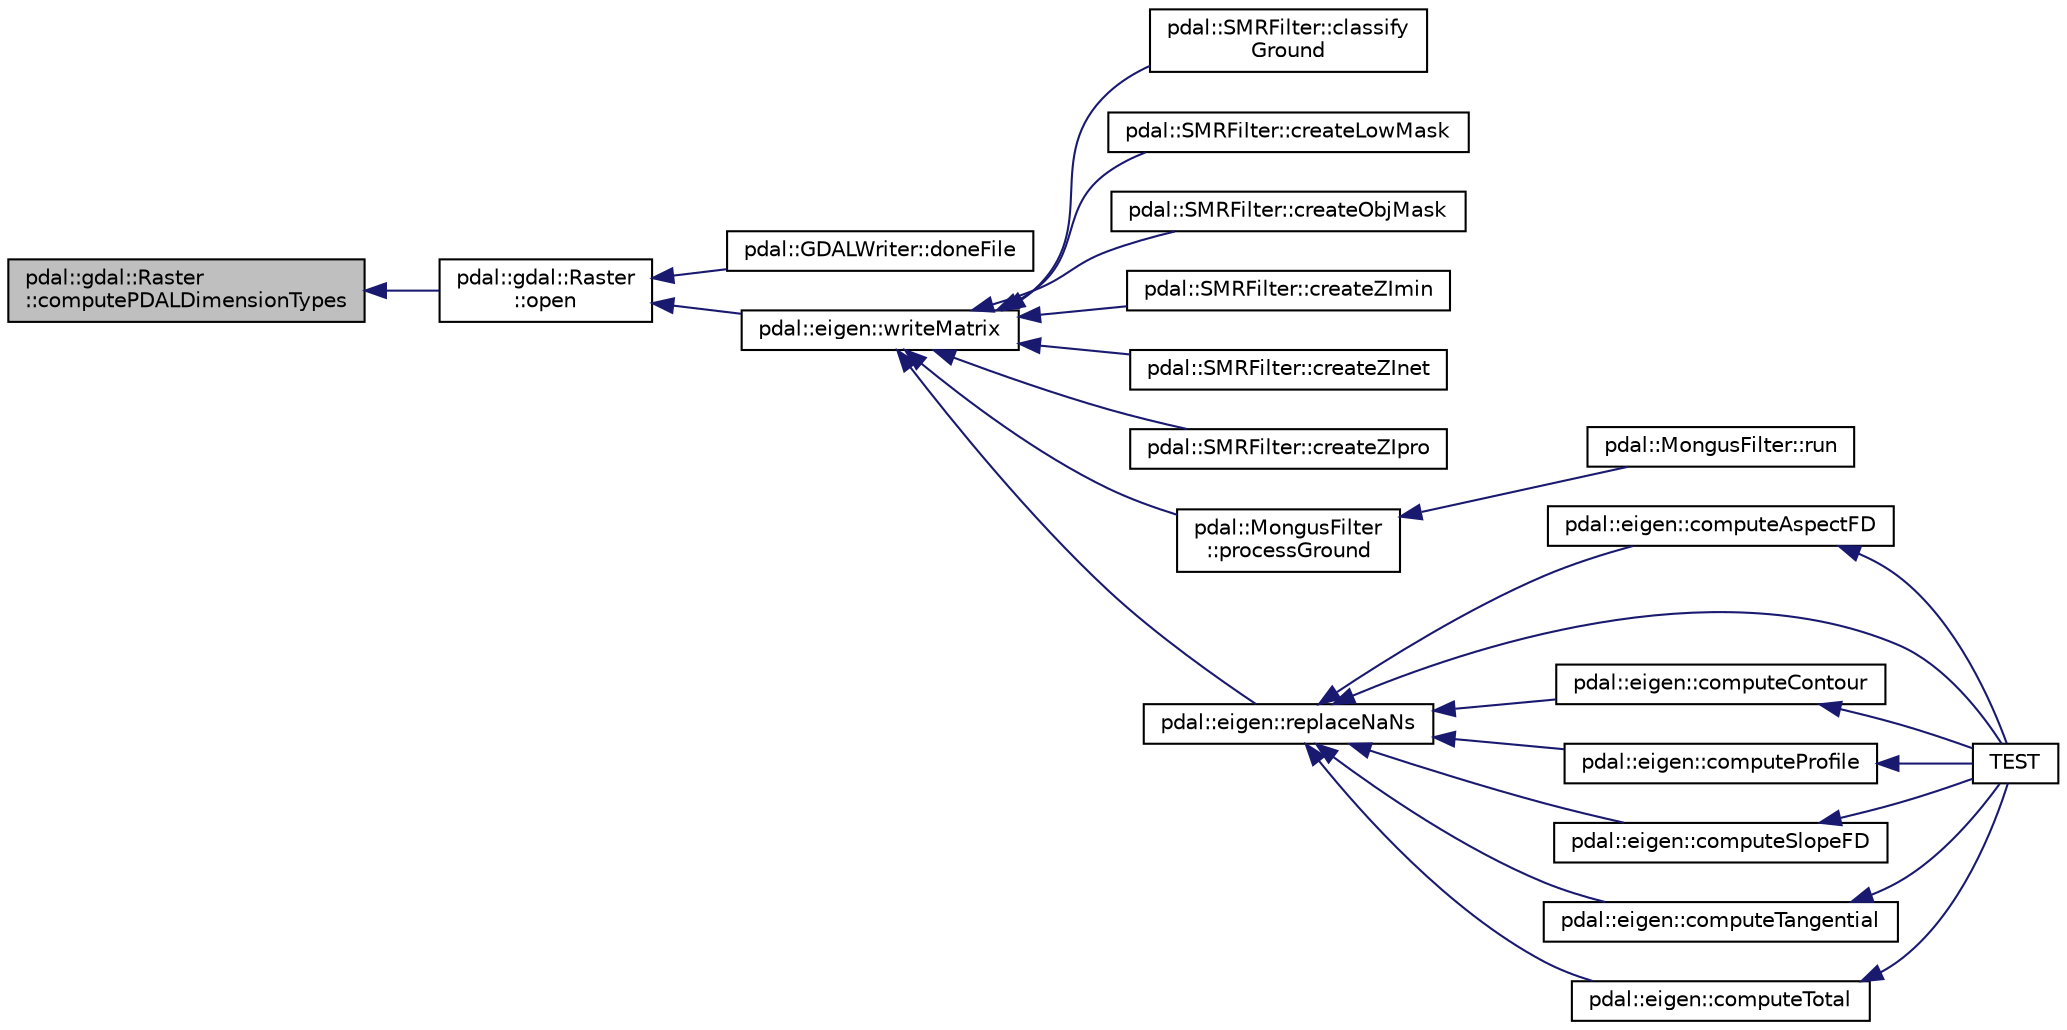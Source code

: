 digraph "pdal::gdal::Raster::computePDALDimensionTypes"
{
  edge [fontname="Helvetica",fontsize="10",labelfontname="Helvetica",labelfontsize="10"];
  node [fontname="Helvetica",fontsize="10",shape=record];
  rankdir="LR";
  Node1 [label="pdal::gdal::Raster\l::computePDALDimensionTypes",height=0.2,width=0.4,color="black", fillcolor="grey75", style="filled", fontcolor="black"];
  Node1 -> Node2 [dir="back",color="midnightblue",fontsize="10",style="solid",fontname="Helvetica"];
  Node2 [label="pdal::gdal::Raster\l::open",height=0.2,width=0.4,color="black", fillcolor="white", style="filled",URL="$classpdal_1_1gdal_1_1Raster.html#a786f113aff9d7035013ecb452453c63f"];
  Node2 -> Node3 [dir="back",color="midnightblue",fontsize="10",style="solid",fontname="Helvetica"];
  Node3 [label="pdal::GDALWriter::doneFile",height=0.2,width=0.4,color="black", fillcolor="white", style="filled",URL="$classpdal_1_1GDALWriter.html#a573d3b003eeed1128d4c87fd62eb409b"];
  Node2 -> Node4 [dir="back",color="midnightblue",fontsize="10",style="solid",fontname="Helvetica"];
  Node4 [label="pdal::eigen::writeMatrix",height=0.2,width=0.4,color="black", fillcolor="white", style="filled",URL="$namespacepdal_1_1eigen.html#a8c61c44faa1808c232cad3aaa7076761"];
  Node4 -> Node5 [dir="back",color="midnightblue",fontsize="10",style="solid",fontname="Helvetica"];
  Node5 [label="pdal::SMRFilter::classify\lGround",height=0.2,width=0.4,color="black", fillcolor="white", style="filled",URL="$classpdal_1_1SMRFilter.html#a29fbc87981c5a2301557e006d4fe67e9"];
  Node4 -> Node6 [dir="back",color="midnightblue",fontsize="10",style="solid",fontname="Helvetica"];
  Node6 [label="pdal::SMRFilter::createLowMask",height=0.2,width=0.4,color="black", fillcolor="white", style="filled",URL="$classpdal_1_1SMRFilter.html#aeff24acfb898a12573e781191af5dc41"];
  Node4 -> Node7 [dir="back",color="midnightblue",fontsize="10",style="solid",fontname="Helvetica"];
  Node7 [label="pdal::SMRFilter::createObjMask",height=0.2,width=0.4,color="black", fillcolor="white", style="filled",URL="$classpdal_1_1SMRFilter.html#a3bbd09a2ee50161ed67640e02fddec92"];
  Node4 -> Node8 [dir="back",color="midnightblue",fontsize="10",style="solid",fontname="Helvetica"];
  Node8 [label="pdal::SMRFilter::createZImin",height=0.2,width=0.4,color="black", fillcolor="white", style="filled",URL="$classpdal_1_1SMRFilter.html#ab4ef60fcc73c425d40a4afadf1a83498"];
  Node4 -> Node9 [dir="back",color="midnightblue",fontsize="10",style="solid",fontname="Helvetica"];
  Node9 [label="pdal::SMRFilter::createZInet",height=0.2,width=0.4,color="black", fillcolor="white", style="filled",URL="$classpdal_1_1SMRFilter.html#ac77707c5ba859920c8b047d22adc94d1"];
  Node4 -> Node10 [dir="back",color="midnightblue",fontsize="10",style="solid",fontname="Helvetica"];
  Node10 [label="pdal::SMRFilter::createZIpro",height=0.2,width=0.4,color="black", fillcolor="white", style="filled",URL="$classpdal_1_1SMRFilter.html#a34c230bc824d61e5a21f4b0a111e72b0"];
  Node4 -> Node11 [dir="back",color="midnightblue",fontsize="10",style="solid",fontname="Helvetica"];
  Node11 [label="pdal::MongusFilter\l::processGround",height=0.2,width=0.4,color="black", fillcolor="white", style="filled",URL="$classpdal_1_1MongusFilter.html#a7092a8b312119657674a3fb21af1a94c"];
  Node11 -> Node12 [dir="back",color="midnightblue",fontsize="10",style="solid",fontname="Helvetica"];
  Node12 [label="pdal::MongusFilter::run",height=0.2,width=0.4,color="black", fillcolor="white", style="filled",URL="$classpdal_1_1MongusFilter.html#a3b5162cf4649432203699574b2527427"];
  Node4 -> Node13 [dir="back",color="midnightblue",fontsize="10",style="solid",fontname="Helvetica"];
  Node13 [label="pdal::eigen::replaceNaNs",height=0.2,width=0.4,color="black", fillcolor="white", style="filled",URL="$namespacepdal_1_1eigen.html#a35788c656b7df1abc230e9f5dee0b27e"];
  Node13 -> Node14 [dir="back",color="midnightblue",fontsize="10",style="solid",fontname="Helvetica"];
  Node14 [label="pdal::eigen::computeAspectFD",height=0.2,width=0.4,color="black", fillcolor="white", style="filled",URL="$namespacepdal_1_1eigen.html#ab53aeec07299f46c551e1cc9e2ab2d8c"];
  Node14 -> Node15 [dir="back",color="midnightblue",fontsize="10",style="solid",fontname="Helvetica"];
  Node15 [label="TEST",height=0.2,width=0.4,color="black", fillcolor="white", style="filled",URL="$EigenTest_8cpp.html#a117227755b8d6760a72ff7d416bd094f"];
  Node13 -> Node16 [dir="back",color="midnightblue",fontsize="10",style="solid",fontname="Helvetica"];
  Node16 [label="pdal::eigen::computeContour",height=0.2,width=0.4,color="black", fillcolor="white", style="filled",URL="$namespacepdal_1_1eigen.html#a8a54867810b638e4b6b64fd1804f00c8"];
  Node16 -> Node15 [dir="back",color="midnightblue",fontsize="10",style="solid",fontname="Helvetica"];
  Node13 -> Node17 [dir="back",color="midnightblue",fontsize="10",style="solid",fontname="Helvetica"];
  Node17 [label="pdal::eigen::computeProfile",height=0.2,width=0.4,color="black", fillcolor="white", style="filled",URL="$namespacepdal_1_1eigen.html#ae3c73acb88d80a9f0428c980b05863d4"];
  Node17 -> Node15 [dir="back",color="midnightblue",fontsize="10",style="solid",fontname="Helvetica"];
  Node13 -> Node18 [dir="back",color="midnightblue",fontsize="10",style="solid",fontname="Helvetica"];
  Node18 [label="pdal::eigen::computeSlopeFD",height=0.2,width=0.4,color="black", fillcolor="white", style="filled",URL="$namespacepdal_1_1eigen.html#a3ae8ec6a3501c7f138dc35aea08da663"];
  Node18 -> Node15 [dir="back",color="midnightblue",fontsize="10",style="solid",fontname="Helvetica"];
  Node13 -> Node19 [dir="back",color="midnightblue",fontsize="10",style="solid",fontname="Helvetica"];
  Node19 [label="pdal::eigen::computeTangential",height=0.2,width=0.4,color="black", fillcolor="white", style="filled",URL="$namespacepdal_1_1eigen.html#a28f0bb391554d5ee42aa5b3f100e833d"];
  Node19 -> Node15 [dir="back",color="midnightblue",fontsize="10",style="solid",fontname="Helvetica"];
  Node13 -> Node20 [dir="back",color="midnightblue",fontsize="10",style="solid",fontname="Helvetica"];
  Node20 [label="pdal::eigen::computeTotal",height=0.2,width=0.4,color="black", fillcolor="white", style="filled",URL="$namespacepdal_1_1eigen.html#a6a9d9166667216e6ed08d4d0a03e1bf6"];
  Node20 -> Node15 [dir="back",color="midnightblue",fontsize="10",style="solid",fontname="Helvetica"];
  Node13 -> Node15 [dir="back",color="midnightblue",fontsize="10",style="solid",fontname="Helvetica"];
}
